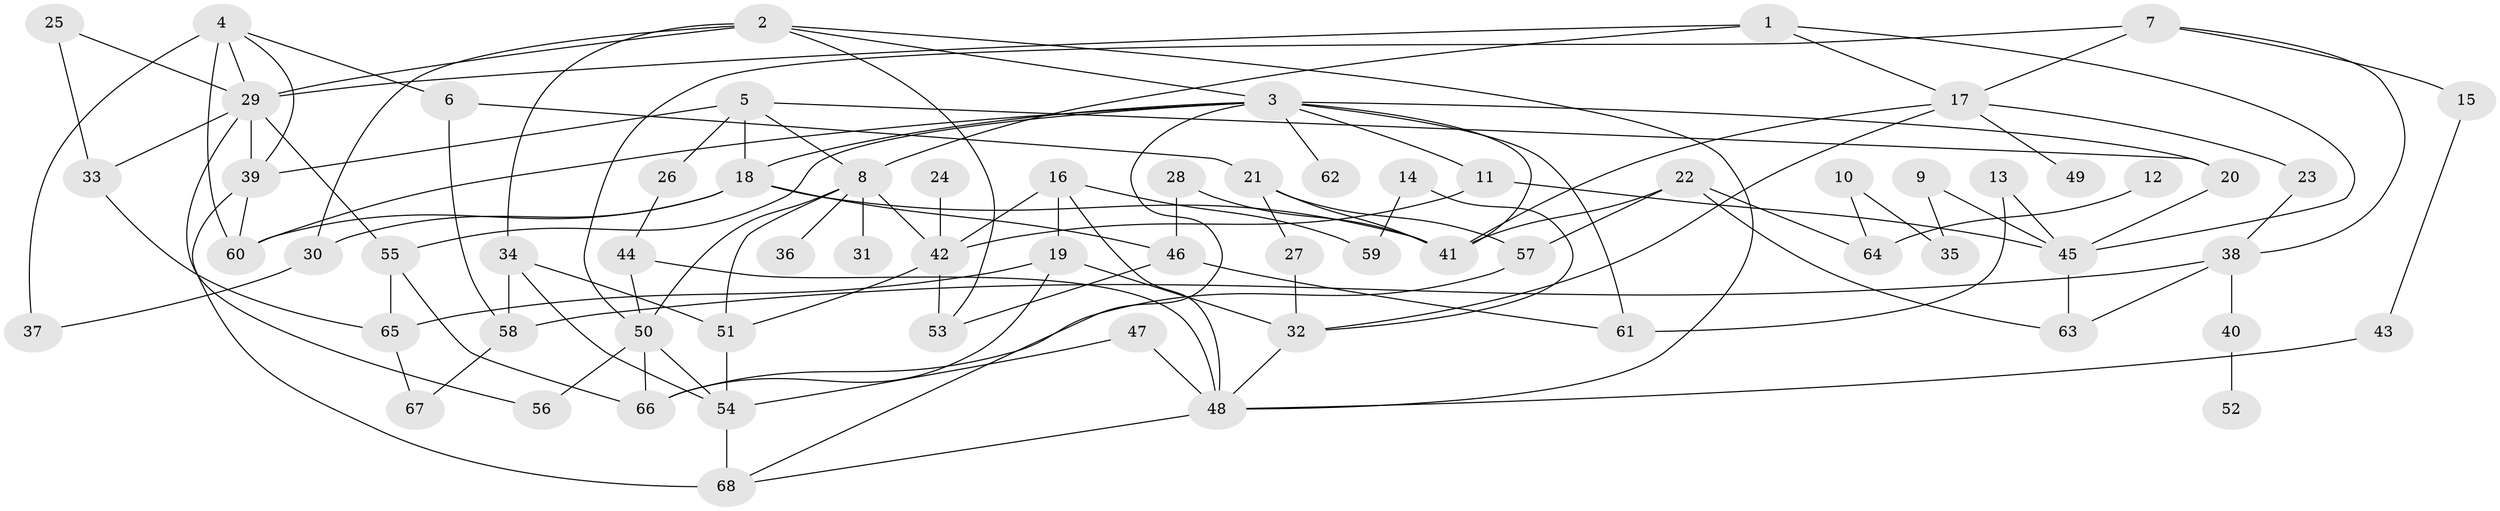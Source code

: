 // original degree distribution, {8: 0.022058823529411766, 4: 0.11764705882352941, 6: 0.029411764705882353, 2: 0.38235294117647056, 10: 0.007352941176470588, 5: 0.051470588235294115, 1: 0.16911764705882354, 7: 0.014705882352941176, 3: 0.20588235294117646}
// Generated by graph-tools (version 1.1) at 2025/01/03/09/25 03:01:06]
// undirected, 68 vertices, 120 edges
graph export_dot {
graph [start="1"]
  node [color=gray90,style=filled];
  1;
  2;
  3;
  4;
  5;
  6;
  7;
  8;
  9;
  10;
  11;
  12;
  13;
  14;
  15;
  16;
  17;
  18;
  19;
  20;
  21;
  22;
  23;
  24;
  25;
  26;
  27;
  28;
  29;
  30;
  31;
  32;
  33;
  34;
  35;
  36;
  37;
  38;
  39;
  40;
  41;
  42;
  43;
  44;
  45;
  46;
  47;
  48;
  49;
  50;
  51;
  52;
  53;
  54;
  55;
  56;
  57;
  58;
  59;
  60;
  61;
  62;
  63;
  64;
  65;
  66;
  67;
  68;
  1 -- 8 [weight=1.0];
  1 -- 17 [weight=1.0];
  1 -- 29 [weight=1.0];
  1 -- 45 [weight=1.0];
  2 -- 3 [weight=1.0];
  2 -- 29 [weight=1.0];
  2 -- 30 [weight=1.0];
  2 -- 34 [weight=1.0];
  2 -- 48 [weight=1.0];
  2 -- 53 [weight=1.0];
  3 -- 11 [weight=1.0];
  3 -- 18 [weight=1.0];
  3 -- 20 [weight=1.0];
  3 -- 41 [weight=1.0];
  3 -- 55 [weight=1.0];
  3 -- 60 [weight=1.0];
  3 -- 61 [weight=1.0];
  3 -- 62 [weight=1.0];
  3 -- 68 [weight=1.0];
  4 -- 6 [weight=1.0];
  4 -- 29 [weight=1.0];
  4 -- 37 [weight=2.0];
  4 -- 39 [weight=1.0];
  4 -- 60 [weight=1.0];
  5 -- 8 [weight=1.0];
  5 -- 18 [weight=1.0];
  5 -- 20 [weight=1.0];
  5 -- 26 [weight=1.0];
  5 -- 39 [weight=1.0];
  6 -- 21 [weight=1.0];
  6 -- 58 [weight=1.0];
  7 -- 15 [weight=1.0];
  7 -- 17 [weight=1.0];
  7 -- 38 [weight=1.0];
  7 -- 50 [weight=1.0];
  8 -- 31 [weight=1.0];
  8 -- 36 [weight=1.0];
  8 -- 42 [weight=1.0];
  8 -- 50 [weight=1.0];
  8 -- 51 [weight=1.0];
  9 -- 35 [weight=1.0];
  9 -- 45 [weight=1.0];
  10 -- 35 [weight=1.0];
  10 -- 64 [weight=1.0];
  11 -- 42 [weight=1.0];
  11 -- 45 [weight=1.0];
  12 -- 64 [weight=1.0];
  13 -- 45 [weight=1.0];
  13 -- 61 [weight=1.0];
  14 -- 32 [weight=1.0];
  14 -- 59 [weight=1.0];
  15 -- 43 [weight=1.0];
  16 -- 19 [weight=1.0];
  16 -- 42 [weight=1.0];
  16 -- 48 [weight=1.0];
  16 -- 59 [weight=1.0];
  17 -- 23 [weight=1.0];
  17 -- 32 [weight=1.0];
  17 -- 41 [weight=1.0];
  17 -- 49 [weight=1.0];
  18 -- 30 [weight=1.0];
  18 -- 41 [weight=1.0];
  18 -- 46 [weight=1.0];
  18 -- 60 [weight=1.0];
  19 -- 32 [weight=1.0];
  19 -- 65 [weight=1.0];
  19 -- 66 [weight=1.0];
  20 -- 45 [weight=1.0];
  21 -- 27 [weight=1.0];
  21 -- 41 [weight=1.0];
  21 -- 57 [weight=1.0];
  22 -- 41 [weight=1.0];
  22 -- 57 [weight=1.0];
  22 -- 63 [weight=1.0];
  22 -- 64 [weight=1.0];
  23 -- 38 [weight=1.0];
  24 -- 42 [weight=1.0];
  25 -- 29 [weight=1.0];
  25 -- 33 [weight=1.0];
  26 -- 44 [weight=1.0];
  27 -- 32 [weight=1.0];
  28 -- 41 [weight=1.0];
  28 -- 46 [weight=1.0];
  29 -- 33 [weight=1.0];
  29 -- 39 [weight=1.0];
  29 -- 55 [weight=1.0];
  29 -- 56 [weight=1.0];
  30 -- 37 [weight=1.0];
  32 -- 48 [weight=1.0];
  33 -- 65 [weight=1.0];
  34 -- 51 [weight=1.0];
  34 -- 54 [weight=1.0];
  34 -- 58 [weight=1.0];
  38 -- 40 [weight=1.0];
  38 -- 58 [weight=1.0];
  38 -- 63 [weight=1.0];
  39 -- 60 [weight=1.0];
  39 -- 68 [weight=1.0];
  40 -- 52 [weight=1.0];
  42 -- 51 [weight=1.0];
  42 -- 53 [weight=1.0];
  43 -- 48 [weight=1.0];
  44 -- 48 [weight=2.0];
  44 -- 50 [weight=1.0];
  45 -- 63 [weight=1.0];
  46 -- 53 [weight=1.0];
  46 -- 61 [weight=1.0];
  47 -- 48 [weight=1.0];
  47 -- 54 [weight=1.0];
  48 -- 68 [weight=1.0];
  50 -- 54 [weight=1.0];
  50 -- 56 [weight=1.0];
  50 -- 66 [weight=1.0];
  51 -- 54 [weight=1.0];
  54 -- 68 [weight=2.0];
  55 -- 65 [weight=1.0];
  55 -- 66 [weight=1.0];
  57 -- 66 [weight=1.0];
  58 -- 67 [weight=1.0];
  65 -- 67 [weight=1.0];
}
